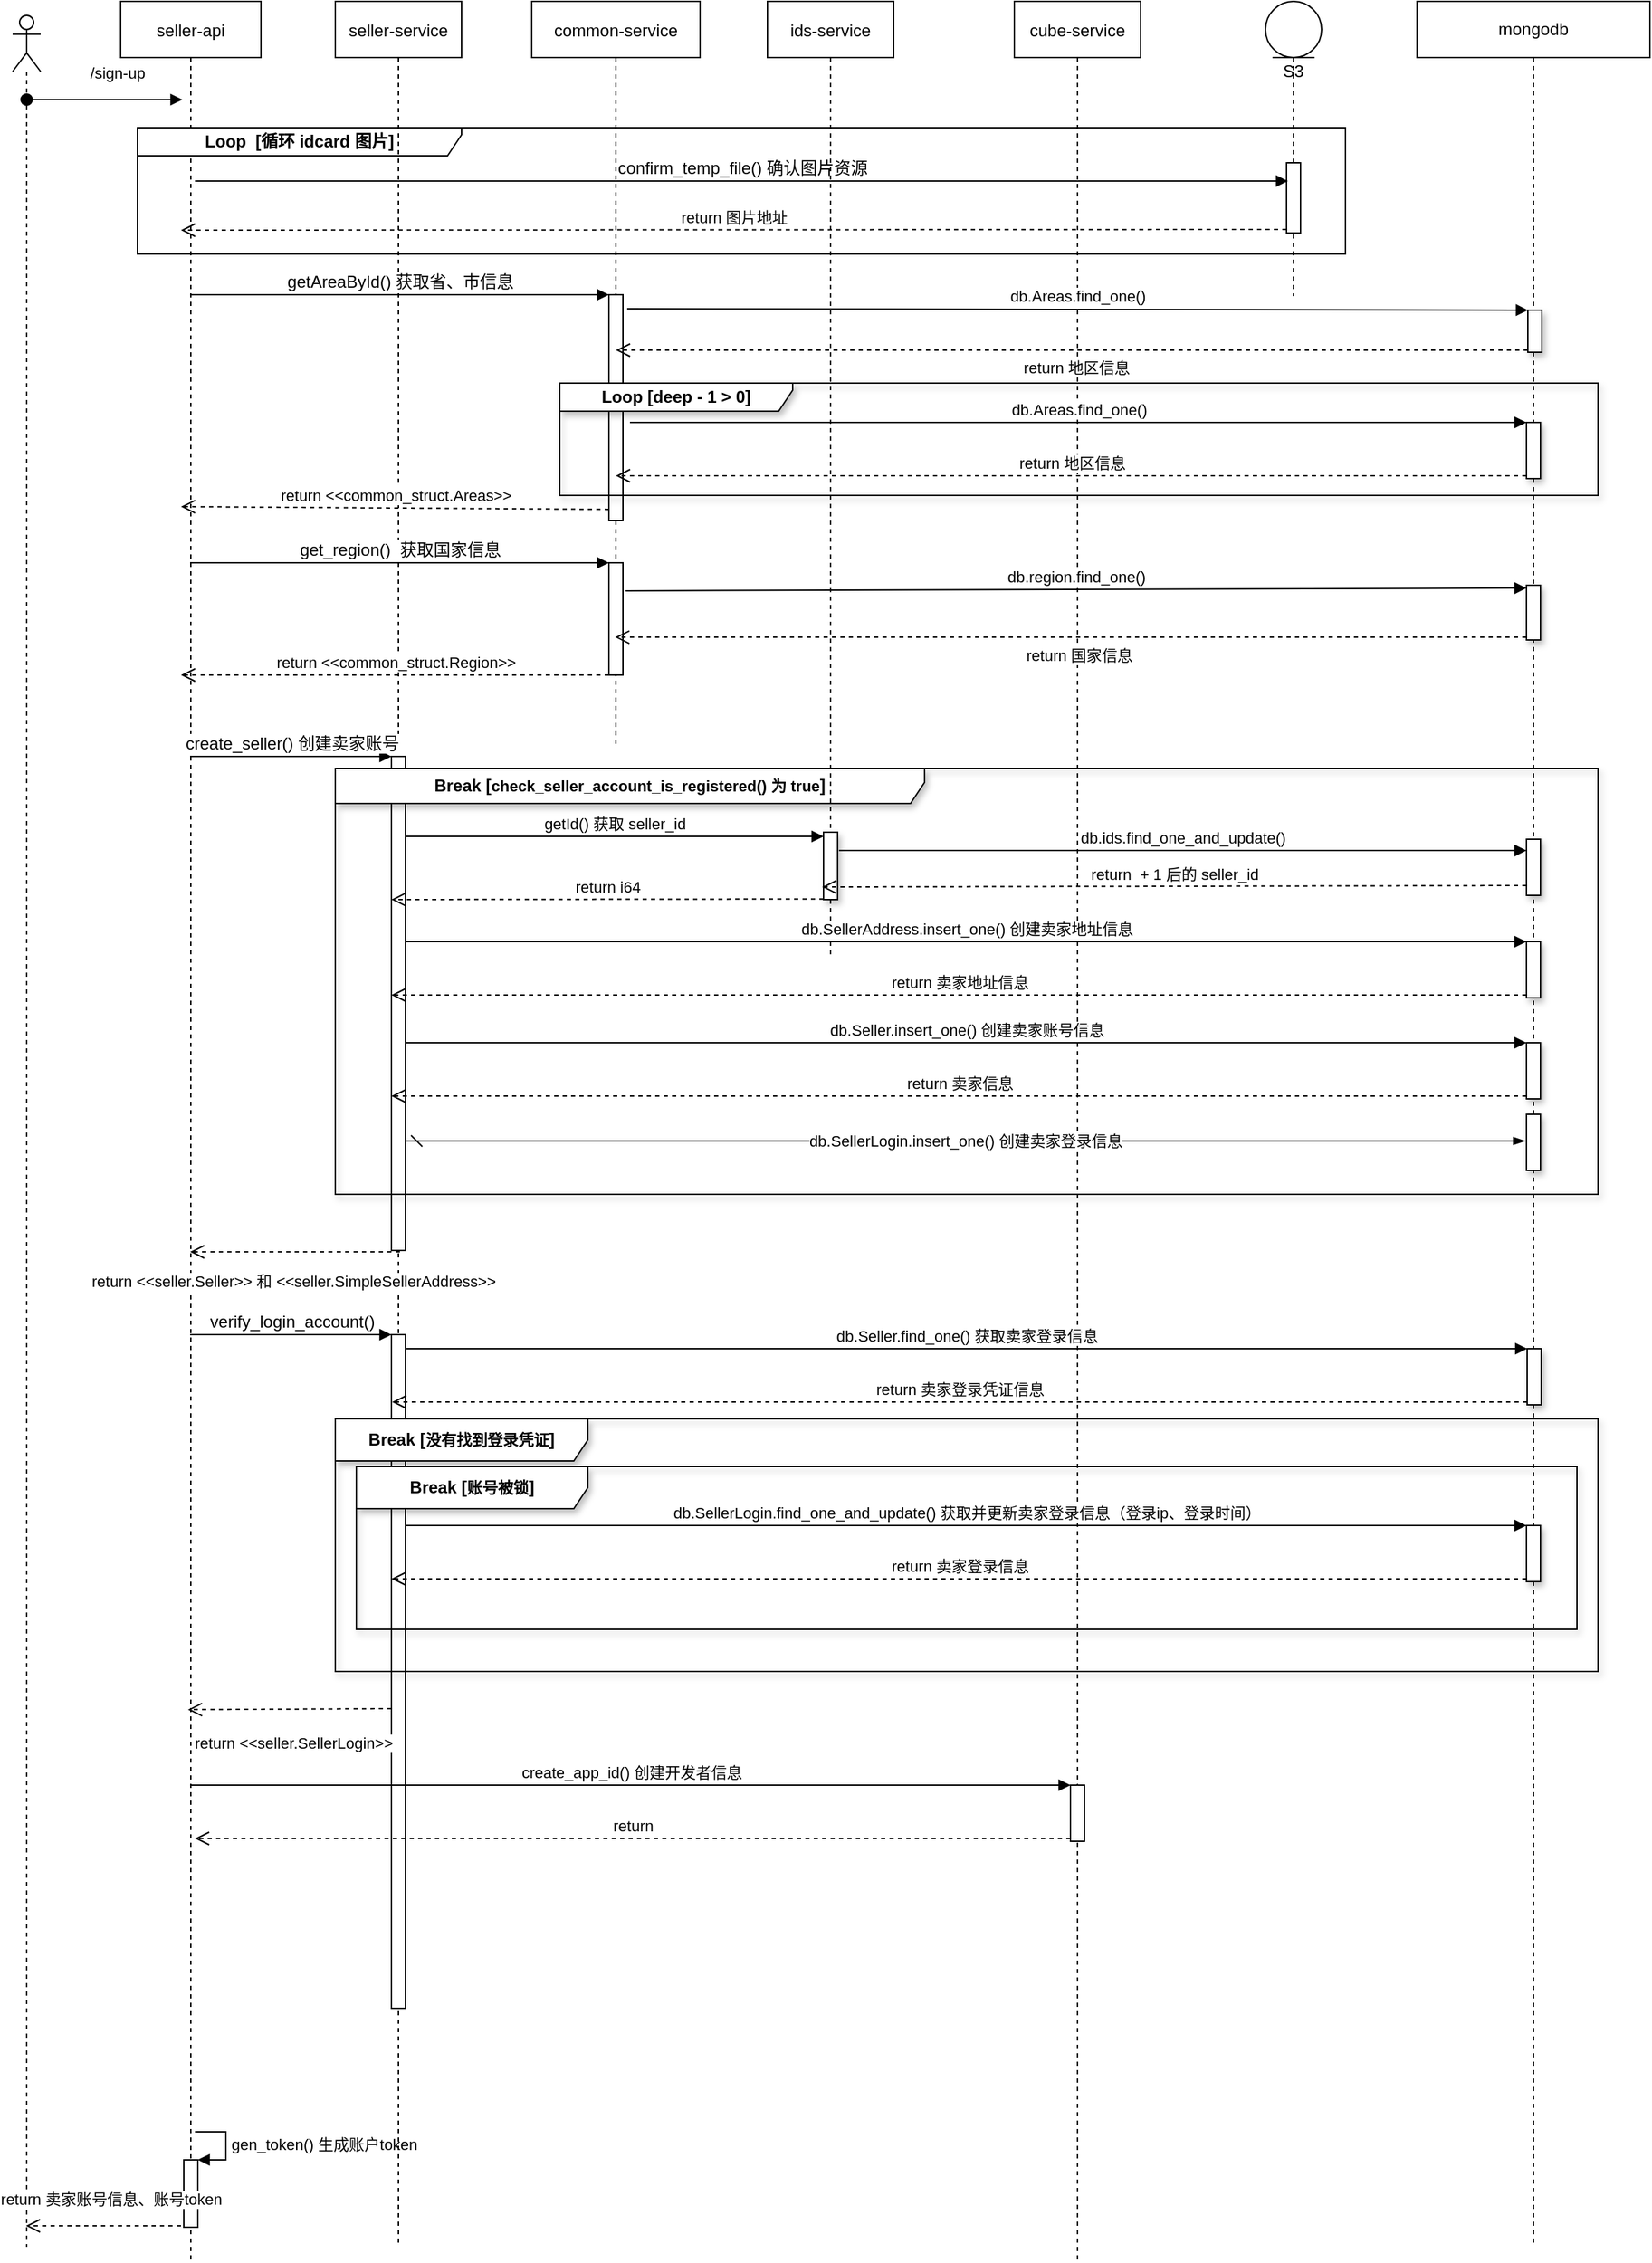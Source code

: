 <mxfile version="20.5.3" type="github">
  <diagram id="kgpKYQtTHZ0yAKxKKP6v" name="Page-1">
    <mxGraphModel dx="1422" dy="762" grid="1" gridSize="10" guides="1" tooltips="1" connect="1" arrows="1" fold="1" page="1" pageScale="1" pageWidth="1200" pageHeight="1920" math="0" shadow="0">
      <root>
        <mxCell id="0" />
        <mxCell id="1" parent="0" />
        <mxCell id="tQQ8MLweX-jRAEpyJud6-17" value="seller-api" style="shape=umlLifeline;perimeter=lifelinePerimeter;container=1;collapsible=0;recursiveResize=0;rounded=0;shadow=0;strokeWidth=1;" vertex="1" parent="1">
          <mxGeometry x="117" y="80" width="100" height="1610" as="geometry" />
        </mxCell>
        <mxCell id="tQQ8MLweX-jRAEpyJud6-19" value="/sign-up" style="verticalAlign=bottom;startArrow=oval;endArrow=block;startSize=8;shadow=0;strokeWidth=1;" edge="1" parent="tQQ8MLweX-jRAEpyJud6-17" source="tQQ8MLweX-jRAEpyJud6-33">
          <mxGeometry x="0.167" y="10" relative="1" as="geometry">
            <mxPoint x="-16" y="70" as="sourcePoint" />
            <mxPoint x="44" y="70" as="targetPoint" />
            <mxPoint as="offset" />
          </mxGeometry>
        </mxCell>
        <mxCell id="tQQ8MLweX-jRAEpyJud6-110" value="" style="html=1;points=[];perimeter=orthogonalPerimeter;" vertex="1" parent="tQQ8MLweX-jRAEpyJud6-17">
          <mxGeometry x="45" y="1538" width="10" height="48" as="geometry" />
        </mxCell>
        <mxCell id="tQQ8MLweX-jRAEpyJud6-111" value="gen_token() 生成账户token" style="edgeStyle=orthogonalEdgeStyle;html=1;align=left;spacingLeft=2;endArrow=block;rounded=0;entryX=1;entryY=0;" edge="1" target="tQQ8MLweX-jRAEpyJud6-110" parent="tQQ8MLweX-jRAEpyJud6-17">
          <mxGeometry relative="1" as="geometry">
            <mxPoint x="53" y="1518" as="sourcePoint" />
            <Array as="points">
              <mxPoint x="75" y="1518" />
            </Array>
          </mxGeometry>
        </mxCell>
        <mxCell id="tQQ8MLweX-jRAEpyJud6-39" value="Loop&amp;nbsp; [循环 idcard 图片]" style="shape=umlFrame;whiteSpace=wrap;html=1;fontStyle=1;width=231;height=20;" vertex="1" parent="1">
          <mxGeometry x="129" y="170" width="861" height="90" as="geometry" />
        </mxCell>
        <mxCell id="tQQ8MLweX-jRAEpyJud6-21" value="seller-service" style="shape=umlLifeline;perimeter=lifelinePerimeter;container=1;collapsible=0;recursiveResize=0;rounded=0;shadow=0;strokeWidth=1;" vertex="1" parent="1">
          <mxGeometry x="270" y="80" width="90" height="1600" as="geometry" />
        </mxCell>
        <mxCell id="tQQ8MLweX-jRAEpyJud6-97" value="return &amp;lt;&amp;lt;seller.Seller&amp;gt;&amp;gt; 和 &amp;lt;&amp;lt;seller.SimpleSellerAddress&amp;gt;&amp;gt;" style="html=1;verticalAlign=bottom;endArrow=open;dashed=1;endSize=8;exitX=0;exitY=0.95;rounded=0;" edge="1" parent="tQQ8MLweX-jRAEpyJud6-21">
          <mxGeometry x="0.017" y="30" relative="1" as="geometry">
            <mxPoint x="-103.5" y="891.0" as="targetPoint" />
            <mxPoint x="46" y="891.0" as="sourcePoint" />
            <mxPoint as="offset" />
          </mxGeometry>
        </mxCell>
        <mxCell id="tQQ8MLweX-jRAEpyJud6-33" value="" style="shape=umlLifeline;participant=umlActor;perimeter=lifelinePerimeter;whiteSpace=wrap;html=1;container=1;collapsible=0;recursiveResize=0;verticalAlign=top;spacingTop=36;outlineConnect=0;" vertex="1" parent="1">
          <mxGeometry x="40" y="90" width="20" height="1590" as="geometry" />
        </mxCell>
        <mxCell id="tQQ8MLweX-jRAEpyJud6-47" value="S3" style="shape=umlLifeline;participant=umlEntity;perimeter=lifelinePerimeter;whiteSpace=wrap;html=1;container=1;collapsible=0;recursiveResize=0;verticalAlign=top;spacingTop=36;outlineConnect=0;" vertex="1" parent="1">
          <mxGeometry x="933" y="80" width="40" height="210" as="geometry" />
        </mxCell>
        <mxCell id="tQQ8MLweX-jRAEpyJud6-113" value="" style="html=1;points=[];perimeter=orthogonalPerimeter;" vertex="1" parent="tQQ8MLweX-jRAEpyJud6-47">
          <mxGeometry x="15" y="115" width="10" height="50" as="geometry" />
        </mxCell>
        <mxCell id="tQQ8MLweX-jRAEpyJud6-114" value="&lt;span style=&quot;font-size: 12px;&quot;&gt;confirm_temp_file() 确认图片资源&lt;/span&gt;" style="html=1;verticalAlign=bottom;endArrow=block;entryX=0.1;entryY=0.34;rounded=0;entryDx=0;entryDy=0;entryPerimeter=0;" edge="1" parent="tQQ8MLweX-jRAEpyJud6-47">
          <mxGeometry relative="1" as="geometry">
            <mxPoint x="-763" y="128" as="sourcePoint" />
            <mxPoint x="16" y="128" as="targetPoint" />
          </mxGeometry>
        </mxCell>
        <mxCell id="tQQ8MLweX-jRAEpyJud6-57" value="common-service" style="shape=umlLifeline;perimeter=lifelinePerimeter;container=1;collapsible=0;recursiveResize=0;rounded=0;shadow=0;strokeWidth=1;" vertex="1" parent="1">
          <mxGeometry x="410" y="80" width="120" height="530" as="geometry" />
        </mxCell>
        <mxCell id="tQQ8MLweX-jRAEpyJud6-72" value="" style="html=1;points=[];perimeter=orthogonalPerimeter;" vertex="1" parent="tQQ8MLweX-jRAEpyJud6-57">
          <mxGeometry x="55" y="209" width="10" height="161" as="geometry" />
        </mxCell>
        <mxCell id="tQQ8MLweX-jRAEpyJud6-91" value="" style="html=1;points=[];perimeter=orthogonalPerimeter;" vertex="1" parent="tQQ8MLweX-jRAEpyJud6-57">
          <mxGeometry x="55" y="400" width="10" height="80" as="geometry" />
        </mxCell>
        <mxCell id="tQQ8MLweX-jRAEpyJud6-73" value="&lt;span style=&quot;font-size: 12px;&quot;&gt;getAreaById() 获取省、市信息&lt;/span&gt;" style="html=1;verticalAlign=bottom;endArrow=block;entryX=0;entryY=0;rounded=0;" edge="1" target="tQQ8MLweX-jRAEpyJud6-72" parent="1">
          <mxGeometry relative="1" as="geometry">
            <mxPoint x="166.5" y="289" as="sourcePoint" />
          </mxGeometry>
        </mxCell>
        <mxCell id="tQQ8MLweX-jRAEpyJud6-74" value="return &amp;lt;&amp;lt;common_struct.Areas&amp;gt;&amp;gt;" style="html=1;verticalAlign=bottom;endArrow=open;dashed=1;endSize=8;exitX=0;exitY=0.95;rounded=0;" edge="1" source="tQQ8MLweX-jRAEpyJud6-72" parent="1">
          <mxGeometry relative="1" as="geometry">
            <mxPoint x="160" y="440" as="targetPoint" />
          </mxGeometry>
        </mxCell>
        <mxCell id="tQQ8MLweX-jRAEpyJud6-92" value="&lt;span style=&quot;font-size: 12px;&quot;&gt;get_region()&amp;nbsp; 获取国家信息&lt;/span&gt;" style="html=1;verticalAlign=bottom;endArrow=block;entryX=0;entryY=0;rounded=0;" edge="1" parent="1" target="tQQ8MLweX-jRAEpyJud6-91">
          <mxGeometry relative="1" as="geometry">
            <mxPoint x="166.5" y="480" as="sourcePoint" />
          </mxGeometry>
        </mxCell>
        <mxCell id="tQQ8MLweX-jRAEpyJud6-93" value="return &amp;lt;&amp;lt;common_struct.Region&amp;gt;&amp;gt;" style="html=1;verticalAlign=bottom;endArrow=open;dashed=1;endSize=8;exitX=0;exitY=0.95;rounded=0;" edge="1" parent="1">
          <mxGeometry relative="1" as="geometry">
            <mxPoint x="160" y="560" as="targetPoint" />
            <mxPoint x="465" y="560" as="sourcePoint" />
          </mxGeometry>
        </mxCell>
        <mxCell id="tQQ8MLweX-jRAEpyJud6-95" value="" style="html=1;points=[];perimeter=orthogonalPerimeter;" vertex="1" parent="1">
          <mxGeometry x="310" y="618" width="10" height="352" as="geometry" />
        </mxCell>
        <mxCell id="tQQ8MLweX-jRAEpyJud6-96" value="&lt;span style=&quot;font-size: 12px;&quot;&gt;create_seller() 创建卖家账号&lt;/span&gt;" style="html=1;verticalAlign=bottom;endArrow=block;entryX=0;entryY=0;rounded=0;" edge="1" parent="1" target="tQQ8MLweX-jRAEpyJud6-95">
          <mxGeometry relative="1" as="geometry">
            <mxPoint x="166.5" y="618" as="sourcePoint" />
          </mxGeometry>
        </mxCell>
        <mxCell id="tQQ8MLweX-jRAEpyJud6-99" value="" style="html=1;points=[];perimeter=orthogonalPerimeter;" vertex="1" parent="1">
          <mxGeometry x="310" y="1030" width="10" height="480" as="geometry" />
        </mxCell>
        <mxCell id="tQQ8MLweX-jRAEpyJud6-100" value="&lt;span style=&quot;font-size: 12px;&quot;&gt;verify_login_account()&lt;/span&gt;" style="html=1;verticalAlign=bottom;endArrow=block;entryX=0;entryY=0;rounded=0;" edge="1" parent="1" target="tQQ8MLweX-jRAEpyJud6-99">
          <mxGeometry relative="1" as="geometry">
            <mxPoint x="166.5" y="1030" as="sourcePoint" />
          </mxGeometry>
        </mxCell>
        <mxCell id="tQQ8MLweX-jRAEpyJud6-101" value="return &amp;lt;&amp;lt;seller.SellerLogin&amp;gt;&amp;gt;" style="html=1;verticalAlign=bottom;endArrow=open;dashed=1;endSize=8;exitX=0;exitY=0.95;rounded=0;entryX=0.48;entryY=0.843;entryDx=0;entryDy=0;entryPerimeter=0;" edge="1" parent="1">
          <mxGeometry x="-0.032" y="33" relative="1" as="geometry">
            <mxPoint x="165" y="1297.2" as="targetPoint" />
            <mxPoint x="310" y="1296.5" as="sourcePoint" />
            <mxPoint as="offset" />
          </mxGeometry>
        </mxCell>
        <mxCell id="tQQ8MLweX-jRAEpyJud6-104" value="cube-service" style="shape=umlLifeline;perimeter=lifelinePerimeter;container=1;collapsible=0;recursiveResize=0;rounded=0;shadow=0;strokeWidth=1;" vertex="1" parent="1">
          <mxGeometry x="754" y="80" width="90" height="1610" as="geometry" />
        </mxCell>
        <mxCell id="tQQ8MLweX-jRAEpyJud6-107" value="" style="html=1;points=[];perimeter=orthogonalPerimeter;" vertex="1" parent="tQQ8MLweX-jRAEpyJud6-104">
          <mxGeometry x="40" y="1271" width="10" height="40" as="geometry" />
        </mxCell>
        <mxCell id="tQQ8MLweX-jRAEpyJud6-108" value="create_app_id() 创建开发者信息" style="html=1;verticalAlign=bottom;endArrow=block;entryX=0;entryY=0;rounded=0;" edge="1" parent="1" target="tQQ8MLweX-jRAEpyJud6-107">
          <mxGeometry relative="1" as="geometry">
            <mxPoint x="166.5" y="1351" as="sourcePoint" />
          </mxGeometry>
        </mxCell>
        <mxCell id="tQQ8MLweX-jRAEpyJud6-109" value="return" style="html=1;verticalAlign=bottom;endArrow=open;dashed=1;endSize=8;exitX=0;exitY=0.95;rounded=0;" edge="1" parent="1" source="tQQ8MLweX-jRAEpyJud6-107">
          <mxGeometry relative="1" as="geometry">
            <mxPoint x="170" y="1389" as="targetPoint" />
          </mxGeometry>
        </mxCell>
        <mxCell id="tQQ8MLweX-jRAEpyJud6-112" value="return 卖家账号信息、账号token" style="html=1;verticalAlign=bottom;endArrow=open;dashed=1;endSize=8;rounded=0;" edge="1" parent="1">
          <mxGeometry x="-0.095" y="-10" relative="1" as="geometry">
            <mxPoint x="160" y="1665" as="sourcePoint" />
            <mxPoint x="49.5" y="1665" as="targetPoint" />
            <mxPoint as="offset" />
          </mxGeometry>
        </mxCell>
        <mxCell id="tQQ8MLweX-jRAEpyJud6-115" value="return 图片地址" style="html=1;verticalAlign=bottom;endArrow=open;dashed=1;endSize=8;exitX=0;exitY=0.95;rounded=0;" edge="1" source="tQQ8MLweX-jRAEpyJud6-113" parent="1">
          <mxGeometry relative="1" as="geometry">
            <mxPoint x="160" y="243" as="targetPoint" />
          </mxGeometry>
        </mxCell>
        <mxCell id="tQQ8MLweX-jRAEpyJud6-117" value="mongodb" style="shape=umlLifeline;perimeter=lifelinePerimeter;whiteSpace=wrap;html=1;container=1;collapsible=0;recursiveResize=0;outlineConnect=0;rounded=0;glass=0;sketch=0;" vertex="1" parent="1">
          <mxGeometry x="1041" y="80" width="166" height="1600" as="geometry" />
        </mxCell>
        <mxCell id="tQQ8MLweX-jRAEpyJud6-119" value="" style="html=1;points=[];perimeter=orthogonalPerimeter;rounded=0;shadow=1;glass=0;sketch=0;" vertex="1" parent="tQQ8MLweX-jRAEpyJud6-117">
          <mxGeometry x="79" y="220" width="10" height="30" as="geometry" />
        </mxCell>
        <mxCell id="tQQ8MLweX-jRAEpyJud6-143" value="" style="html=1;points=[];perimeter=orthogonalPerimeter;rounded=0;shadow=1;glass=0;sketch=0;" vertex="1" parent="tQQ8MLweX-jRAEpyJud6-117">
          <mxGeometry x="78" y="300" width="10" height="40" as="geometry" />
        </mxCell>
        <mxCell id="tQQ8MLweX-jRAEpyJud6-146" value="" style="html=1;points=[];perimeter=orthogonalPerimeter;rounded=0;shadow=1;glass=0;sketch=0;" vertex="1" parent="tQQ8MLweX-jRAEpyJud6-117">
          <mxGeometry x="78" y="416" width="10" height="39" as="geometry" />
        </mxCell>
        <mxCell id="tQQ8MLweX-jRAEpyJud6-154" value="" style="html=1;points=[];perimeter=orthogonalPerimeter;rounded=0;shadow=1;glass=0;sketch=0;" vertex="1" parent="tQQ8MLweX-jRAEpyJud6-117">
          <mxGeometry x="78" y="597" width="10" height="40" as="geometry" />
        </mxCell>
        <mxCell id="tQQ8MLweX-jRAEpyJud6-171" value="&lt;div style=&quot;text-align: left;&quot;&gt;&lt;b style=&quot;background-color: initial;&quot;&gt;Break [&lt;/b&gt;&lt;b style=&quot;font-size: 11px; background-color: rgb(255, 255, 255);&quot;&gt;没有找到登录凭证&lt;/b&gt;&lt;b style=&quot;background-color: initial;&quot;&gt;]&lt;/b&gt;&lt;/div&gt;" style="shape=umlFrame;whiteSpace=wrap;html=1;rounded=0;shadow=1;glass=0;sketch=0;width=180;height=30;" vertex="1" parent="tQQ8MLweX-jRAEpyJud6-117">
          <mxGeometry x="-771" y="1010" width="900" height="180" as="geometry" />
        </mxCell>
        <mxCell id="tQQ8MLweX-jRAEpyJud6-122" value="&lt;b&gt;Loop [deep - 1 &amp;gt; 0]&lt;/b&gt;" style="shape=umlFrame;whiteSpace=wrap;html=1;rounded=0;shadow=1;glass=0;sketch=0;width=166;height=20;" vertex="1" parent="1">
          <mxGeometry x="430" y="352" width="740" height="80" as="geometry" />
        </mxCell>
        <mxCell id="tQQ8MLweX-jRAEpyJud6-120" value="db.Areas.find_one()" style="html=1;verticalAlign=bottom;endArrow=block;entryX=0;entryY=0;rounded=0;exitX=1.3;exitY=0.062;exitDx=0;exitDy=0;exitPerimeter=0;" edge="1" target="tQQ8MLweX-jRAEpyJud6-119" parent="1" source="tQQ8MLweX-jRAEpyJud6-72">
          <mxGeometry relative="1" as="geometry">
            <mxPoint x="772" y="300" as="sourcePoint" />
          </mxGeometry>
        </mxCell>
        <mxCell id="tQQ8MLweX-jRAEpyJud6-121" value="return 地区信息" style="html=1;verticalAlign=bottom;endArrow=open;dashed=1;endSize=8;exitX=0;exitY=0.95;rounded=0;" edge="1" source="tQQ8MLweX-jRAEpyJud6-119" parent="1" target="tQQ8MLweX-jRAEpyJud6-57">
          <mxGeometry x="-0.009" y="21" relative="1" as="geometry">
            <mxPoint x="772" y="376" as="targetPoint" />
            <mxPoint as="offset" />
          </mxGeometry>
        </mxCell>
        <mxCell id="tQQ8MLweX-jRAEpyJud6-133" value="&lt;b&gt;Break [&lt;span style=&quot;font-size: 11px; text-align: left; background-color: rgb(255, 255, 255);&quot;&gt;check_seller_account_is_registered() 为 true&lt;/span&gt;]&lt;/b&gt;" style="shape=umlFrame;whiteSpace=wrap;html=1;rounded=0;shadow=1;glass=0;sketch=0;width=420;height=25;" vertex="1" parent="1">
          <mxGeometry x="270" y="626.5" width="900" height="303.5" as="geometry" />
        </mxCell>
        <mxCell id="tQQ8MLweX-jRAEpyJud6-134" value="ids-service" style="shape=umlLifeline;perimeter=lifelinePerimeter;container=1;collapsible=0;recursiveResize=0;rounded=0;shadow=0;strokeWidth=1;" vertex="1" parent="1">
          <mxGeometry x="578" y="80" width="90" height="680" as="geometry" />
        </mxCell>
        <mxCell id="tQQ8MLweX-jRAEpyJud6-151" value="" style="html=1;points=[];perimeter=orthogonalPerimeter;rounded=0;shadow=1;glass=0;sketch=0;" vertex="1" parent="tQQ8MLweX-jRAEpyJud6-134">
          <mxGeometry x="40" y="592" width="10" height="48" as="geometry" />
        </mxCell>
        <mxCell id="tQQ8MLweX-jRAEpyJud6-144" value="db.Areas.find_one()" style="html=1;verticalAlign=bottom;endArrow=block;entryX=0;entryY=0;rounded=0;" edge="1" target="tQQ8MLweX-jRAEpyJud6-143" parent="1">
          <mxGeometry relative="1" as="geometry">
            <mxPoint x="480" y="380" as="sourcePoint" />
          </mxGeometry>
        </mxCell>
        <mxCell id="tQQ8MLweX-jRAEpyJud6-145" value="return 地区信息" style="html=1;verticalAlign=bottom;endArrow=open;dashed=1;endSize=8;exitX=0;exitY=0.95;rounded=0;" edge="1" source="tQQ8MLweX-jRAEpyJud6-143" parent="1">
          <mxGeometry relative="1" as="geometry">
            <mxPoint x="470" y="418" as="targetPoint" />
          </mxGeometry>
        </mxCell>
        <mxCell id="tQQ8MLweX-jRAEpyJud6-147" value="db.region.find_one()" style="html=1;verticalAlign=bottom;endArrow=block;entryX=0;entryY=0;rounded=0;exitX=1.2;exitY=0.25;exitDx=0;exitDy=0;exitPerimeter=0;" edge="1" parent="1" source="tQQ8MLweX-jRAEpyJud6-91">
          <mxGeometry relative="1" as="geometry">
            <mxPoint x="480" y="500" as="sourcePoint" />
            <mxPoint x="1119" y="498" as="targetPoint" />
          </mxGeometry>
        </mxCell>
        <mxCell id="tQQ8MLweX-jRAEpyJud6-148" value="return 国家信息" style="html=1;verticalAlign=bottom;endArrow=open;dashed=1;endSize=8;exitX=0;exitY=0.95;rounded=0;" edge="1" source="tQQ8MLweX-jRAEpyJud6-146" parent="1">
          <mxGeometry x="-0.018" y="22" relative="1" as="geometry">
            <mxPoint x="469.5" y="533.05" as="targetPoint" />
            <mxPoint as="offset" />
          </mxGeometry>
        </mxCell>
        <mxCell id="tQQ8MLweX-jRAEpyJud6-152" value="getId() 获取 seller_id" style="html=1;verticalAlign=bottom;endArrow=block;entryX=0;entryY=0;rounded=0;exitX=0.075;exitY=0.372;exitDx=0;exitDy=0;exitPerimeter=0;" edge="1" parent="1">
          <mxGeometry relative="1" as="geometry">
            <mxPoint x="320.25" y="675.002" as="sourcePoint" />
            <mxPoint x="618" y="675" as="targetPoint" />
          </mxGeometry>
        </mxCell>
        <mxCell id="tQQ8MLweX-jRAEpyJud6-153" value="return i64" style="html=1;verticalAlign=bottom;endArrow=open;dashed=1;endSize=8;exitX=0;exitY=0.95;rounded=0;" edge="1" parent="1">
          <mxGeometry relative="1" as="geometry">
            <mxPoint x="310" y="720" as="targetPoint" />
            <mxPoint x="618" y="719.6" as="sourcePoint" />
          </mxGeometry>
        </mxCell>
        <mxCell id="tQQ8MLweX-jRAEpyJud6-155" value="db.ids.find_one_and_update()" style="html=1;verticalAlign=bottom;endArrow=block;rounded=0;exitX=1.1;exitY=0.271;exitDx=0;exitDy=0;exitPerimeter=0;" edge="1" target="tQQ8MLweX-jRAEpyJud6-154" parent="1" source="tQQ8MLweX-jRAEpyJud6-151">
          <mxGeometry relative="1" as="geometry">
            <mxPoint x="1049" y="637" as="sourcePoint" />
          </mxGeometry>
        </mxCell>
        <mxCell id="tQQ8MLweX-jRAEpyJud6-156" value="return&amp;nbsp;&amp;nbsp;+ 1 后的 seller_id" style="html=1;verticalAlign=bottom;endArrow=open;dashed=1;endSize=8;exitX=0;exitY=0.95;rounded=0;entryX=-0.1;entryY=0.813;entryDx=0;entryDy=0;entryPerimeter=0;" edge="1" parent="1" target="tQQ8MLweX-jRAEpyJud6-151">
          <mxGeometry relative="1" as="geometry">
            <mxPoint x="628" y="712.024" as="targetPoint" />
            <mxPoint x="1119" y="710" as="sourcePoint" />
          </mxGeometry>
        </mxCell>
        <mxCell id="tQQ8MLweX-jRAEpyJud6-157" value="" style="html=1;points=[];perimeter=orthogonalPerimeter;rounded=0;shadow=1;glass=0;sketch=0;" vertex="1" parent="1">
          <mxGeometry x="1119" y="822" width="10" height="40" as="geometry" />
        </mxCell>
        <mxCell id="tQQ8MLweX-jRAEpyJud6-158" value="db.Seller.insert_one() 创建卖家账号信息" style="html=1;verticalAlign=bottom;endArrow=block;entryX=0;entryY=0;rounded=0;exitX=0.055;exitY=0.245;exitDx=0;exitDy=0;exitPerimeter=0;" edge="1" target="tQQ8MLweX-jRAEpyJud6-157" parent="1">
          <mxGeometry relative="1" as="geometry">
            <mxPoint x="320.05" y="822.057" as="sourcePoint" />
          </mxGeometry>
        </mxCell>
        <mxCell id="tQQ8MLweX-jRAEpyJud6-159" value="return 卖家信息" style="html=1;verticalAlign=bottom;endArrow=open;dashed=1;endSize=8;exitX=0;exitY=0.95;rounded=0;" edge="1" source="tQQ8MLweX-jRAEpyJud6-157" parent="1">
          <mxGeometry relative="1" as="geometry">
            <mxPoint x="310" y="860" as="targetPoint" />
          </mxGeometry>
        </mxCell>
        <mxCell id="tQQ8MLweX-jRAEpyJud6-160" value="" style="html=1;points=[];perimeter=orthogonalPerimeter;rounded=0;shadow=1;glass=0;sketch=0;" vertex="1" parent="1">
          <mxGeometry x="1119" y="873" width="10" height="40" as="geometry" />
        </mxCell>
        <mxCell id="tQQ8MLweX-jRAEpyJud6-163" value="&lt;span style=&quot;font-size: 11px;&quot;&gt;db.SellerLogin.insert_one() 创建卖家登录信息&lt;/span&gt;" style="edgeStyle=elbowEdgeStyle;fontSize=12;html=1;endArrow=blockThin;endFill=1;startArrow=dash;startFill=0;endSize=6;startSize=6;rounded=0;entryX=-0.1;entryY=0.375;entryDx=0;entryDy=0;entryPerimeter=0;" edge="1" parent="1">
          <mxGeometry width="160" relative="1" as="geometry">
            <mxPoint x="320" y="892" as="sourcePoint" />
            <mxPoint x="1118" y="892" as="targetPoint" />
          </mxGeometry>
        </mxCell>
        <mxCell id="tQQ8MLweX-jRAEpyJud6-164" value="" style="html=1;points=[];perimeter=orthogonalPerimeter;rounded=0;shadow=1;glass=0;sketch=0;" vertex="1" parent="1">
          <mxGeometry x="1119" y="750" width="10" height="40" as="geometry" />
        </mxCell>
        <mxCell id="tQQ8MLweX-jRAEpyJud6-165" value="db.SellerAddress.insert_one() 创建卖家地址信息" style="html=1;verticalAlign=bottom;endArrow=block;entryX=0;entryY=0;rounded=0;exitX=0.055;exitY=0.245;exitDx=0;exitDy=0;exitPerimeter=0;" edge="1" parent="1" target="tQQ8MLweX-jRAEpyJud6-164">
          <mxGeometry relative="1" as="geometry">
            <mxPoint x="320.05" y="750.057" as="sourcePoint" />
          </mxGeometry>
        </mxCell>
        <mxCell id="tQQ8MLweX-jRAEpyJud6-166" value="return 卖家地址信息" style="html=1;verticalAlign=bottom;endArrow=open;dashed=1;endSize=8;exitX=0;exitY=0.95;rounded=0;" edge="1" parent="1" source="tQQ8MLweX-jRAEpyJud6-164">
          <mxGeometry relative="1" as="geometry">
            <mxPoint x="310" y="788" as="targetPoint" />
          </mxGeometry>
        </mxCell>
        <mxCell id="tQQ8MLweX-jRAEpyJud6-167" value="" style="html=1;points=[];perimeter=orthogonalPerimeter;rounded=0;shadow=1;glass=0;sketch=0;" vertex="1" parent="1">
          <mxGeometry x="1119.5" y="1040" width="10" height="40" as="geometry" />
        </mxCell>
        <mxCell id="tQQ8MLweX-jRAEpyJud6-168" value="db.Seller.find_one() 获取卖家登录信息" style="html=1;verticalAlign=bottom;endArrow=block;entryX=0;entryY=0;rounded=0;exitX=0.055;exitY=0.245;exitDx=0;exitDy=0;exitPerimeter=0;" edge="1" parent="1" target="tQQ8MLweX-jRAEpyJud6-167">
          <mxGeometry relative="1" as="geometry">
            <mxPoint x="320.55" y="1040.057" as="sourcePoint" />
          </mxGeometry>
        </mxCell>
        <mxCell id="tQQ8MLweX-jRAEpyJud6-169" value="return 卖家登录凭证信息" style="html=1;verticalAlign=bottom;endArrow=open;dashed=1;endSize=8;exitX=0;exitY=0.95;rounded=0;" edge="1" parent="1" source="tQQ8MLweX-jRAEpyJud6-167">
          <mxGeometry relative="1" as="geometry">
            <mxPoint x="310.5" y="1078" as="targetPoint" />
          </mxGeometry>
        </mxCell>
        <mxCell id="tQQ8MLweX-jRAEpyJud6-178" value="&lt;div style=&quot;text-align: left;&quot;&gt;&lt;b style=&quot;background-color: initial;&quot;&gt;Break [&lt;/b&gt;&lt;b style=&quot;font-size: 11px; background-color: rgb(255, 255, 255);&quot;&gt;账号被锁&lt;/b&gt;&lt;b style=&quot;background-color: initial;&quot;&gt;]&lt;/b&gt;&lt;/div&gt;" style="shape=umlFrame;whiteSpace=wrap;html=1;rounded=0;shadow=1;glass=0;sketch=0;width=165;height=30;" vertex="1" parent="1">
          <mxGeometry x="285" y="1124" width="870" height="116" as="geometry" />
        </mxCell>
        <mxCell id="tQQ8MLweX-jRAEpyJud6-181" value="" style="html=1;points=[];perimeter=orthogonalPerimeter;rounded=0;shadow=1;glass=0;sketch=0;" vertex="1" parent="1">
          <mxGeometry x="1119" y="1166" width="10" height="40" as="geometry" />
        </mxCell>
        <mxCell id="tQQ8MLweX-jRAEpyJud6-182" value="db.SellerLogin.find_one_and_update() 获取并更新卖家登录信息（登录ip、登录时间）" style="html=1;verticalAlign=bottom;endArrow=block;entryX=0;entryY=0;rounded=0;exitX=0.055;exitY=0.245;exitDx=0;exitDy=0;exitPerimeter=0;" edge="1" parent="1" target="tQQ8MLweX-jRAEpyJud6-181">
          <mxGeometry relative="1" as="geometry">
            <mxPoint x="320.05" y="1166.057" as="sourcePoint" />
          </mxGeometry>
        </mxCell>
        <mxCell id="tQQ8MLweX-jRAEpyJud6-183" value="return 卖家登录信息" style="html=1;verticalAlign=bottom;endArrow=open;dashed=1;endSize=8;exitX=0;exitY=0.95;rounded=0;" edge="1" parent="1" source="tQQ8MLweX-jRAEpyJud6-181">
          <mxGeometry relative="1" as="geometry">
            <mxPoint x="310" y="1204" as="targetPoint" />
          </mxGeometry>
        </mxCell>
      </root>
    </mxGraphModel>
  </diagram>
</mxfile>
